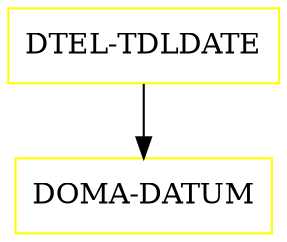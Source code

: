 digraph G {
  "DTEL-TDLDATE" [shape=box,color=yellow];
  "DOMA-DATUM" [shape=box,color=yellow,URL="./DOMA_DATUM.html"];
  "DTEL-TDLDATE" -> "DOMA-DATUM";
}
